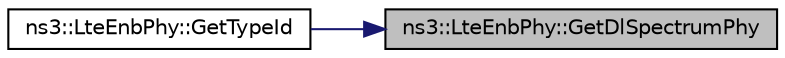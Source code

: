 digraph "ns3::LteEnbPhy::GetDlSpectrumPhy"
{
 // LATEX_PDF_SIZE
  edge [fontname="Helvetica",fontsize="10",labelfontname="Helvetica",labelfontsize="10"];
  node [fontname="Helvetica",fontsize="10",shape=record];
  rankdir="RL";
  Node1 [label="ns3::LteEnbPhy::GetDlSpectrumPhy",height=0.2,width=0.4,color="black", fillcolor="grey75", style="filled", fontcolor="black",tooltip=" "];
  Node1 -> Node2 [dir="back",color="midnightblue",fontsize="10",style="solid",fontname="Helvetica"];
  Node2 [label="ns3::LteEnbPhy::GetTypeId",height=0.2,width=0.4,color="black", fillcolor="white", style="filled",URL="$classns3_1_1_lte_enb_phy.html#ac00094d655f02e4d2eed10491f2b8bf5",tooltip="Get the type ID."];
}
